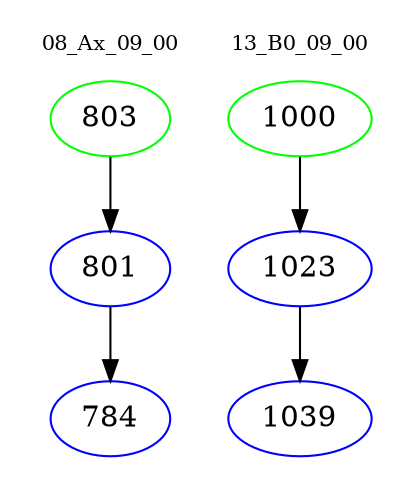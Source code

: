 digraph{
subgraph cluster_0 {
color = white
label = "08_Ax_09_00";
fontsize=10;
T0_803 [label="803", color="green"]
T0_803 -> T0_801 [color="black"]
T0_801 [label="801", color="blue"]
T0_801 -> T0_784 [color="black"]
T0_784 [label="784", color="blue"]
}
subgraph cluster_1 {
color = white
label = "13_B0_09_00";
fontsize=10;
T1_1000 [label="1000", color="green"]
T1_1000 -> T1_1023 [color="black"]
T1_1023 [label="1023", color="blue"]
T1_1023 -> T1_1039 [color="black"]
T1_1039 [label="1039", color="blue"]
}
}
